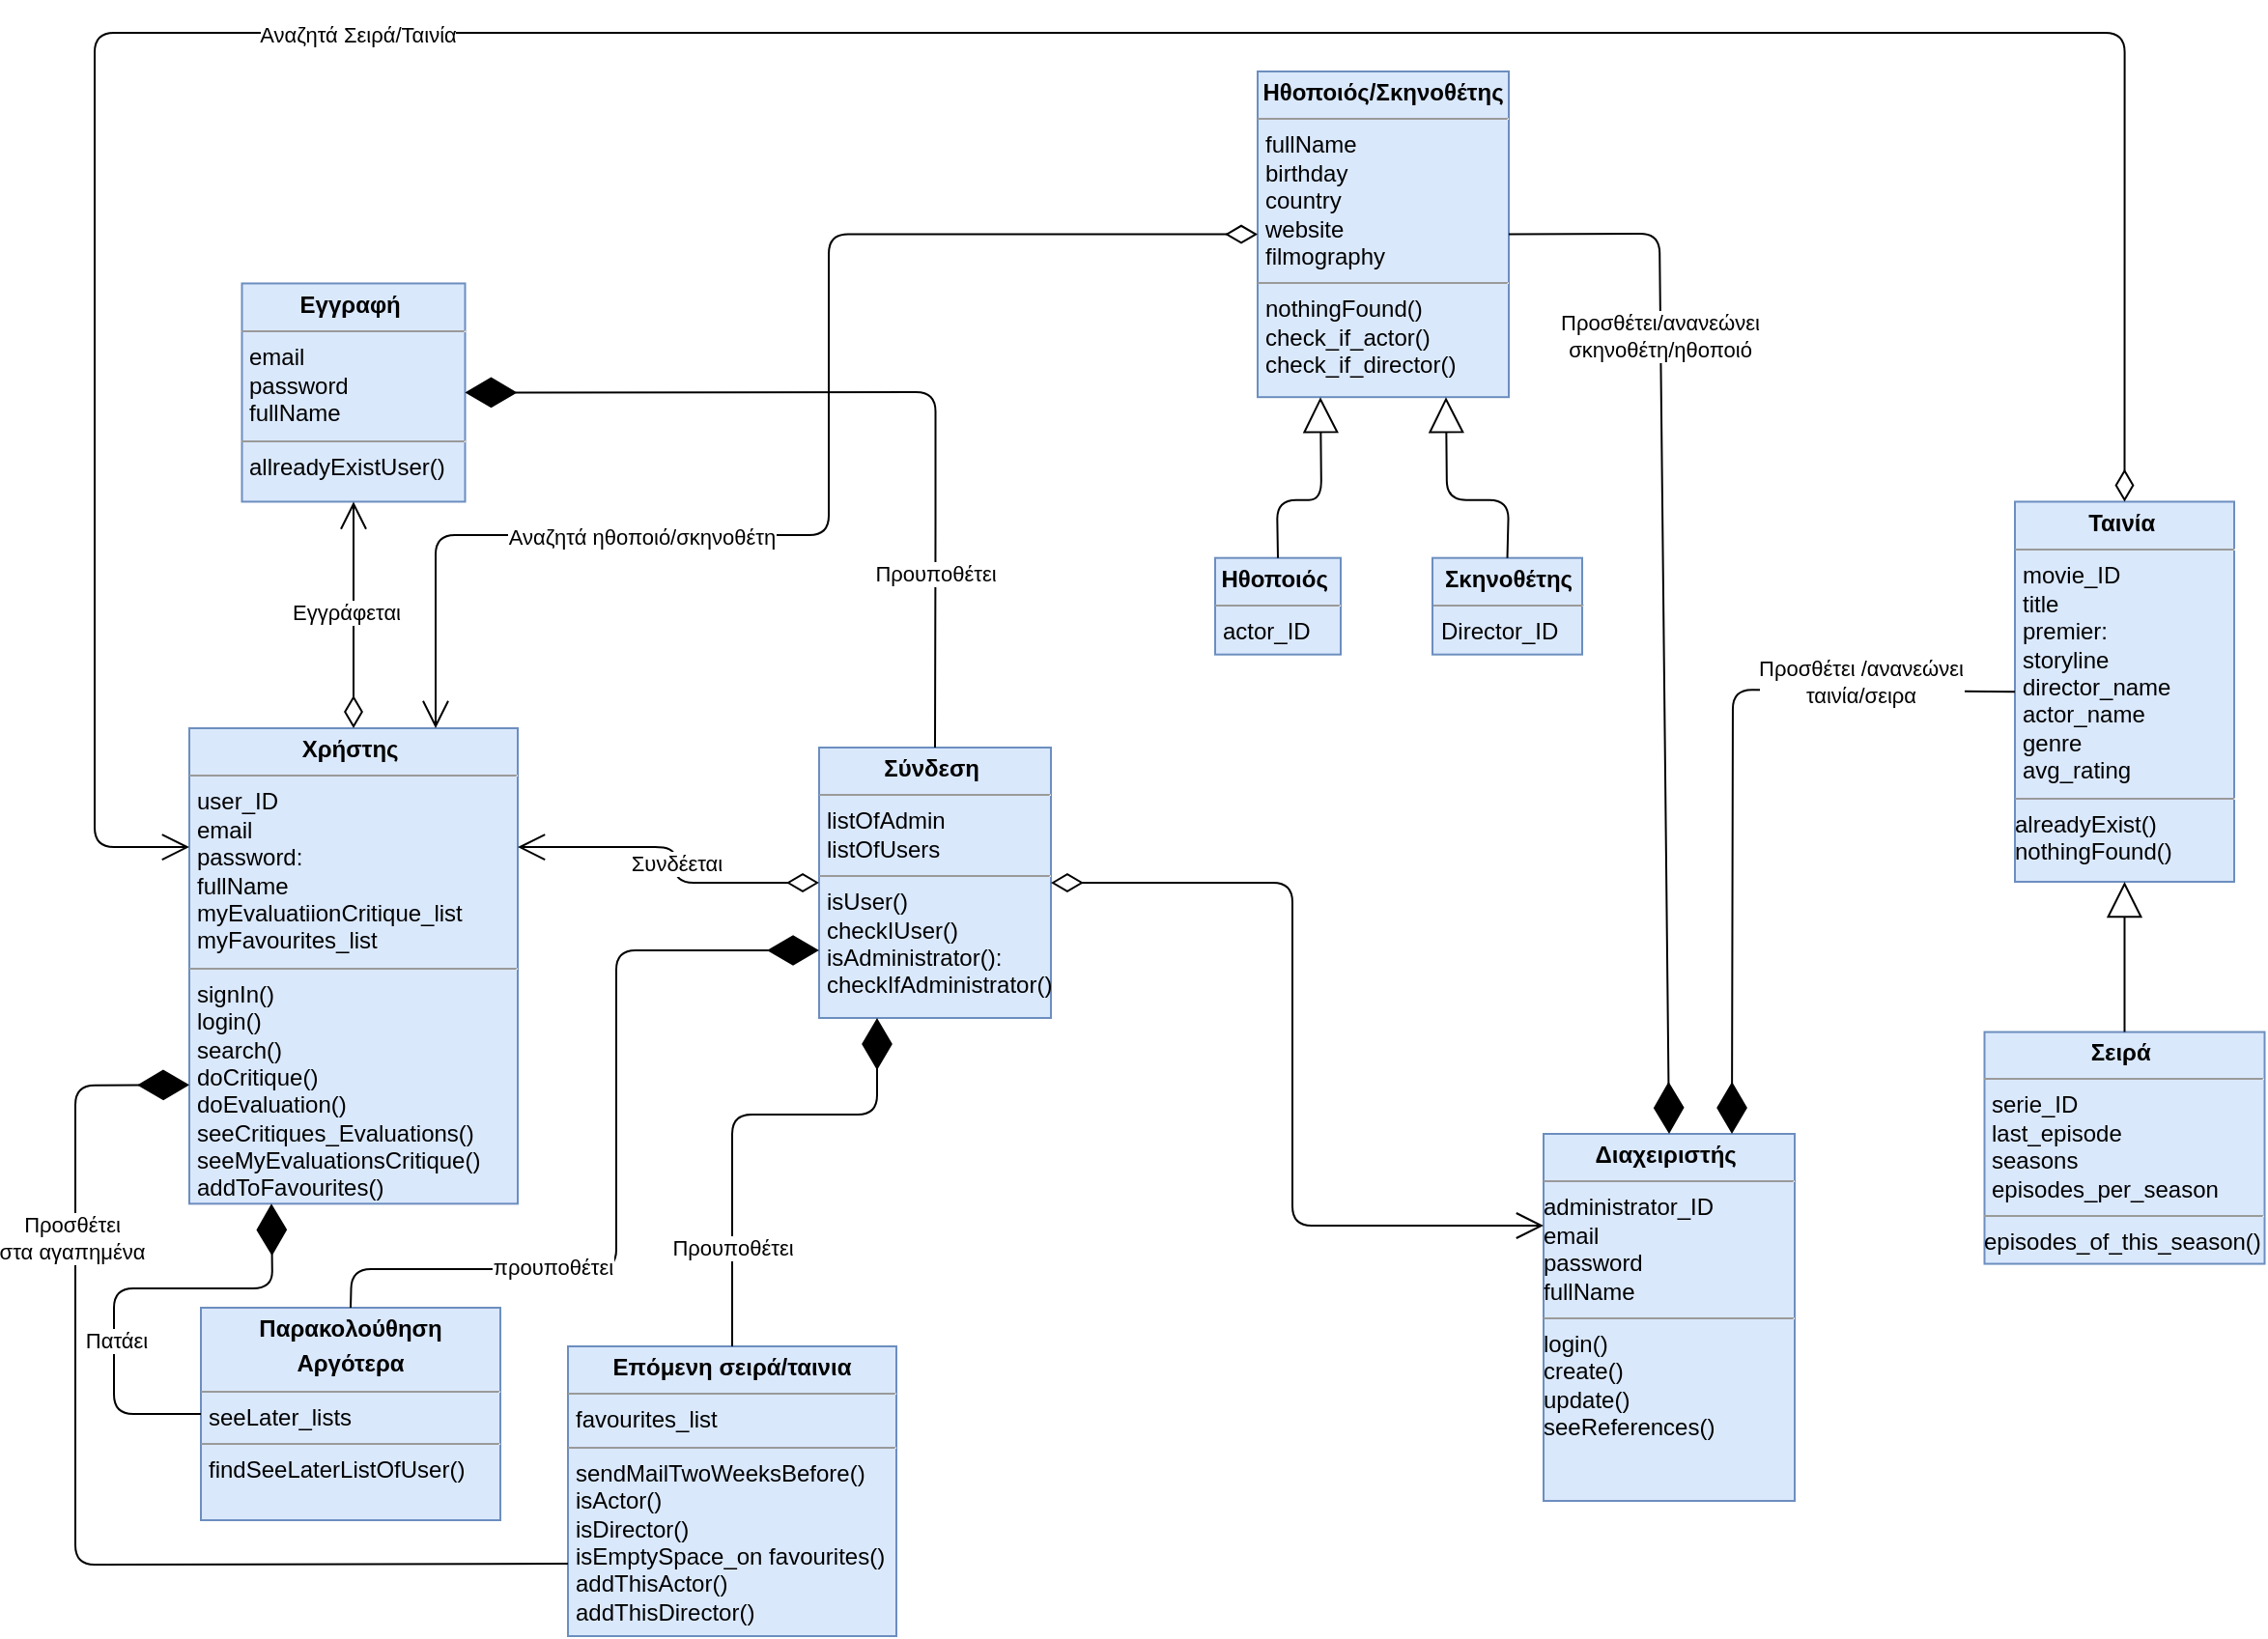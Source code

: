 <mxfile version="14.8.0" type="github">
  <diagram id="mvpipmfOTZVIbn2RnBfs" name="Page-1">
    <mxGraphModel dx="1108" dy="521" grid="1" gridSize="10" guides="1" tooltips="1" connect="1" arrows="1" fold="1" page="1" pageScale="1" pageWidth="827" pageHeight="1169" math="0" shadow="0">
      <root>
        <mxCell id="0" />
        <mxCell id="1" parent="0" />
        <mxCell id="zpBQGHldrdGLaz9oylC_-1" value="&lt;p style=&quot;margin: 0px ; margin-top: 4px ; text-align: center&quot;&gt;&lt;b&gt;Χρήστης&amp;nbsp;&lt;/b&gt;&lt;/p&gt;&lt;hr size=&quot;1&quot;&gt;&lt;p style=&quot;margin: 0px ; margin-left: 4px&quot;&gt;user_ID&lt;br&gt;&lt;/p&gt;&lt;p style=&quot;margin: 0px ; margin-left: 4px&quot;&gt;email&lt;/p&gt;&lt;p style=&quot;margin: 0px ; margin-left: 4px&quot;&gt;password:&lt;/p&gt;&lt;p style=&quot;margin: 0px ; margin-left: 4px&quot;&gt;fullName&lt;/p&gt;&lt;p style=&quot;margin: 0px ; margin-left: 4px&quot;&gt;myEvaluatiionCritique_list&lt;br&gt;&lt;/p&gt;&lt;p style=&quot;margin: 0px ; margin-left: 4px&quot;&gt;myFavourites_list&lt;/p&gt;&lt;hr size=&quot;1&quot;&gt;&lt;p style=&quot;margin: 0px 0px 0px 4px&quot;&gt;&lt;span&gt;signIn()&lt;/span&gt;&lt;br&gt;&lt;/p&gt;&lt;p style=&quot;margin: 0px 0px 0px 4px&quot;&gt;&lt;span&gt;login()&lt;/span&gt;&lt;/p&gt;&lt;p style=&quot;margin: 0px 0px 0px 4px&quot;&gt;search()&lt;span&gt;&lt;br&gt;&lt;/span&gt;&lt;/p&gt;&lt;p style=&quot;margin: 0px 0px 0px 4px&quot;&gt;doCritique()&lt;/p&gt;&lt;p style=&quot;margin: 0px 0px 0px 4px&quot;&gt;doEvaluation()&lt;/p&gt;&lt;p style=&quot;margin: 0px 0px 0px 4px&quot;&gt;seeCritiques_Evaluations()&lt;/p&gt;&lt;p style=&quot;margin: 0px 0px 0px 4px&quot;&gt;seeMyEvaluationsCritique()&lt;/p&gt;&lt;p style=&quot;margin: 0px 0px 0px 4px&quot;&gt;addToFavourites()&lt;/p&gt;&lt;p style=&quot;margin: 0px 0px 0px 4px&quot;&gt;&lt;br&gt;&lt;/p&gt;" style="verticalAlign=top;align=left;overflow=fill;fontSize=12;fontFamily=Helvetica;html=1;fillColor=#dae8fc;strokeColor=#6c8ebf;" vertex="1" parent="1">
          <mxGeometry x="149" y="390" width="170" height="246.17" as="geometry" />
        </mxCell>
        <mxCell id="zpBQGHldrdGLaz9oylC_-2" value="&lt;p style=&quot;margin: 0px ; margin-top: 4px ; text-align: center&quot;&gt;&lt;b&gt;&amp;nbsp;Επόμενη σειρά/ταινια&amp;nbsp;&lt;/b&gt;&lt;/p&gt;&lt;hr size=&quot;1&quot;&gt;&lt;p style=&quot;margin: 0px ; margin-left: 4px&quot;&gt;&lt;span&gt;favourites_list&lt;/span&gt;&lt;br&gt;&lt;/p&gt;&lt;hr size=&quot;1&quot;&gt;&lt;p style=&quot;margin: 0px ; margin-left: 4px&quot;&gt;sendMailTwoWeeksBefore()&lt;/p&gt;&lt;p style=&quot;margin: 0px ; margin-left: 4px&quot;&gt;isActor()&lt;/p&gt;&lt;p style=&quot;margin: 0px ; margin-left: 4px&quot;&gt;isDirector()&lt;/p&gt;&lt;p style=&quot;margin: 0px ; margin-left: 4px&quot;&gt;isEmptySpace_on favourites()&lt;/p&gt;&lt;p style=&quot;margin: 0px ; margin-left: 4px&quot;&gt;addThisActor()&lt;/p&gt;&lt;p style=&quot;margin: 0px ; margin-left: 4px&quot;&gt;addThisDirector()&lt;/p&gt;" style="verticalAlign=top;align=left;overflow=fill;fontSize=12;fontFamily=Helvetica;html=1;fillColor=#dae8fc;strokeColor=#6c8ebf;" vertex="1" parent="1">
          <mxGeometry x="345" y="710" width="170" height="150" as="geometry" />
        </mxCell>
        <mxCell id="zpBQGHldrdGLaz9oylC_-3" value="&lt;p style=&quot;margin: 0px ; margin-top: 4px ; text-align: center&quot;&gt;&lt;b&gt;Παρακολούθηση&lt;/b&gt;&lt;/p&gt;&lt;p style=&quot;margin: 0px ; margin-top: 4px ; text-align: center&quot;&gt;&lt;b&gt;&amp;nbsp;Αργότερα&amp;nbsp;&lt;/b&gt;&lt;/p&gt;&lt;hr size=&quot;1&quot;&gt;&lt;p style=&quot;margin: 0px ; margin-left: 4px&quot;&gt;seeLater_lists&lt;/p&gt;&lt;hr size=&quot;1&quot;&gt;&lt;p style=&quot;margin: 0px ; margin-left: 4px&quot;&gt;findSeeLaterListOfUser()&lt;/p&gt;&lt;p style=&quot;margin: 0px ; margin-left: 4px&quot;&gt;&lt;br&gt;&lt;/p&gt;&lt;p style=&quot;margin: 0px ; margin-left: 4px&quot;&gt;&lt;br&gt;&lt;/p&gt;" style="verticalAlign=top;align=left;overflow=fill;fontSize=12;fontFamily=Helvetica;html=1;fillColor=#dae8fc;strokeColor=#6c8ebf;" vertex="1" parent="1">
          <mxGeometry x="155" y="690" width="155" height="110" as="geometry" />
        </mxCell>
        <mxCell id="zpBQGHldrdGLaz9oylC_-4" value="&lt;p style=&quot;margin: 0px ; margin-top: 4px ; text-align: center&quot;&gt;&lt;b&gt;Εγγραφή&amp;nbsp;&lt;/b&gt;&lt;/p&gt;&lt;hr size=&quot;1&quot;&gt;&lt;p style=&quot;margin: 0px ; margin-left: 4px&quot;&gt;email&lt;/p&gt;&lt;p style=&quot;margin: 0px ; margin-left: 4px&quot;&gt;password&lt;/p&gt;&lt;p style=&quot;margin: 0px ; margin-left: 4px&quot;&gt;&lt;span&gt;fullName&lt;/span&gt;&lt;/p&gt;&lt;hr size=&quot;1&quot;&gt;&lt;p style=&quot;margin: 0px ; margin-left: 4px&quot;&gt;allreadyExistUser()&lt;/p&gt;&lt;p style=&quot;margin: 0px ; margin-left: 4px&quot;&gt;&lt;br&gt;&lt;/p&gt;" style="verticalAlign=top;align=left;overflow=fill;fontSize=12;fontFamily=Helvetica;html=1;fillColor=#dae8fc;strokeColor=#6c8ebf;" vertex="1" parent="1">
          <mxGeometry x="176.25" y="159.73" width="115.5" height="113" as="geometry" />
        </mxCell>
        <mxCell id="zpBQGHldrdGLaz9oylC_-5" value="&lt;p style=&quot;margin: 0px ; margin-top: 4px ; text-align: center&quot;&gt;&lt;b&gt;Σύνδεση&amp;nbsp;&lt;/b&gt;&lt;/p&gt;&lt;hr size=&quot;1&quot;&gt;&lt;p style=&quot;margin: 0px ; margin-left: 4px&quot;&gt;&lt;span&gt;listOfAdmin&lt;/span&gt;&lt;br&gt;&lt;/p&gt;&lt;p style=&quot;margin: 0px ; margin-left: 4px&quot;&gt;&lt;span&gt;listOfUsers&lt;/span&gt;&lt;/p&gt;&lt;hr size=&quot;1&quot;&gt;&lt;p style=&quot;margin: 0px ; margin-left: 4px&quot;&gt;isUser()&lt;/p&gt;&lt;p style=&quot;margin: 0px ; margin-left: 4px&quot;&gt;checkIUser()&lt;/p&gt;&lt;p style=&quot;margin: 0px 0px 0px 4px&quot;&gt;isAdministrator():&lt;br&gt;&lt;/p&gt;&lt;p style=&quot;margin: 0px 0px 0px 4px&quot;&gt;checkIfAdministrator()&lt;/p&gt;" style="verticalAlign=top;align=left;overflow=fill;fontSize=12;fontFamily=Helvetica;html=1;fillColor=#dae8fc;strokeColor=#6c8ebf;" vertex="1" parent="1">
          <mxGeometry x="475" y="400" width="120" height="140" as="geometry" />
        </mxCell>
        <mxCell id="zpBQGHldrdGLaz9oylC_-6" value="&lt;p style=&quot;margin: 4px 0px 0px ; text-align: center&quot;&gt;&lt;b&gt;&lt;font style=&quot;font-size: 12px&quot;&gt;Σειρά&amp;nbsp;&lt;/font&gt;&lt;/b&gt;&lt;/p&gt;&lt;hr size=&quot;1&quot;&gt;&lt;p style=&quot;margin: 0px 0px 0px 4px&quot;&gt;&lt;font style=&quot;font-size: 12px&quot;&gt;serie_ID&lt;/font&gt;&lt;/p&gt;&lt;p style=&quot;margin: 0px 0px 0px 4px&quot;&gt;&lt;font style=&quot;font-size: 12px&quot;&gt;last_episode&lt;/font&gt;&lt;/p&gt;&lt;p style=&quot;margin: 0px 0px 0px 4px&quot;&gt;&lt;font style=&quot;font-size: 12px&quot;&gt;seasons&lt;/font&gt;&lt;/p&gt;&lt;p style=&quot;margin: 0px 0px 0px 4px&quot;&gt;&lt;font style=&quot;font-size: 12px&quot;&gt;episodes_per_season&lt;/font&gt;&lt;/p&gt;&lt;hr size=&quot;1&quot;&gt;&lt;font style=&quot;font-size: 12px&quot;&gt;episodes_of_this_season()&lt;/font&gt;&lt;br&gt;&lt;p style=&quot;margin: 0px ; margin-left: 4px&quot;&gt;&lt;/p&gt;" style="verticalAlign=top;align=left;overflow=fill;fontSize=12;fontFamily=Helvetica;html=1;fillColor=#dae8fc;strokeColor=#6c8ebf;" vertex="1" parent="1">
          <mxGeometry x="1078.25" y="547.27" width="145" height="120" as="geometry" />
        </mxCell>
        <mxCell id="zpBQGHldrdGLaz9oylC_-7" value="&lt;p style=&quot;margin: 0px ; margin-top: 4px ; text-align: center&quot;&gt;&lt;b&gt;Σκηνοθέτης&lt;/b&gt;&lt;/p&gt;&lt;hr size=&quot;1&quot;&gt;&lt;p style=&quot;margin: 0px 0px 0px 4px&quot;&gt;&lt;span&gt;Director_ID&lt;/span&gt;&lt;/p&gt;&lt;p style=&quot;margin: 0px ; margin-left: 4px&quot;&gt;&lt;br&gt;&lt;/p&gt;&lt;p style=&quot;margin: 0px ; margin-left: 4px&quot;&gt;&lt;br&gt;&lt;/p&gt;" style="verticalAlign=top;align=left;overflow=fill;fontSize=12;fontFamily=Helvetica;html=1;fillColor=#dae8fc;strokeColor=#6c8ebf;" vertex="1" parent="1">
          <mxGeometry x="792.5" y="301.84" width="77.5" height="50" as="geometry" />
        </mxCell>
        <mxCell id="zpBQGHldrdGLaz9oylC_-8" value="&lt;p style=&quot;margin: 0px ; margin-top: 4px ; text-align: center&quot;&gt;&lt;b&gt;Ηθοποιός&amp;nbsp;&lt;/b&gt;&lt;/p&gt;&lt;hr size=&quot;1&quot;&gt;&lt;p style=&quot;margin: 0px 0px 0px 4px&quot;&gt;actor_ID&lt;/p&gt;&lt;p style=&quot;margin: 0px ; margin-left: 4px&quot;&gt;&lt;br&gt;&lt;/p&gt;&lt;p style=&quot;margin: 0px ; margin-left: 4px&quot;&gt;&lt;br&gt;&lt;/p&gt;" style="verticalAlign=top;align=left;overflow=fill;fontSize=12;fontFamily=Helvetica;html=1;fillColor=#dae8fc;strokeColor=#6c8ebf;" vertex="1" parent="1">
          <mxGeometry x="680" y="301.84" width="65" height="50" as="geometry" />
        </mxCell>
        <mxCell id="zpBQGHldrdGLaz9oylC_-9" value="&lt;p style=&quot;margin: 0px ; margin-top: 4px ; text-align: center&quot;&gt;&lt;b&gt;Ταινία&amp;nbsp;&lt;/b&gt;&lt;/p&gt;&lt;hr size=&quot;1&quot;&gt;&lt;p style=&quot;margin: 0px 0px 0px 4px&quot;&gt;movie_ID&lt;/p&gt;&lt;p style=&quot;margin: 0px 0px 0px 4px&quot;&gt;title&lt;br&gt;&lt;/p&gt;&lt;p style=&quot;margin: 0px 0px 0px 4px&quot;&gt;premier:&lt;/p&gt;&lt;p style=&quot;margin: 0px 0px 0px 4px&quot;&gt;storyline&lt;/p&gt;&lt;p style=&quot;margin: 0px 0px 0px 4px&quot;&gt;director_name&lt;/p&gt;&lt;p style=&quot;margin: 0px 0px 0px 4px&quot;&gt;actor_name&lt;/p&gt;&lt;p style=&quot;margin: 0px 0px 0px 4px&quot;&gt;genre&lt;/p&gt;&lt;p style=&quot;margin: 0px 0px 0px 4px&quot;&gt;avg_rating&lt;/p&gt;&lt;hr size=&quot;1&quot;&gt;alreadyExist()&lt;br&gt;nothingFound()&lt;br&gt;&lt;br&gt;&lt;p style=&quot;margin: 0px ; margin-left: 4px&quot;&gt;&lt;/p&gt;" style="verticalAlign=top;align=left;overflow=fill;fontSize=12;fontFamily=Helvetica;html=1;fillColor=#dae8fc;strokeColor=#6c8ebf;" vertex="1" parent="1">
          <mxGeometry x="1094" y="272.73" width="113.5" height="196.76" as="geometry" />
        </mxCell>
        <mxCell id="zpBQGHldrdGLaz9oylC_-10" value="&lt;p style=&quot;margin: 0px ; margin-top: 4px ; text-align: center&quot;&gt;&lt;b&gt;Διαχειριστής&amp;nbsp;&lt;/b&gt;&lt;/p&gt;&lt;hr size=&quot;1&quot;&gt;administrator_ID&lt;br&gt;&lt;span&gt;email&lt;br&gt;&lt;/span&gt;&lt;span&gt;password&lt;br&gt;&lt;/span&gt;&lt;span&gt;fullName&lt;/span&gt;&lt;span&gt;&lt;br&gt;&lt;/span&gt;&lt;hr size=&quot;1&quot;&gt;login()&lt;span&gt;&lt;br&gt;create()&lt;br&gt;update()&lt;br&gt;&lt;/span&gt;&lt;span&gt;seeReferences()&lt;/span&gt;&lt;span&gt;&lt;br&gt;&lt;/span&gt;" style="verticalAlign=top;align=left;overflow=fill;fontSize=12;fontFamily=Helvetica;html=1;fillColor=#dae8fc;strokeColor=#6c8ebf;" vertex="1" parent="1">
          <mxGeometry x="850" y="600" width="130" height="190" as="geometry" />
        </mxCell>
        <mxCell id="zpBQGHldrdGLaz9oylC_-11" value="&lt;p style=&quot;margin: 0px ; margin-top: 4px ; text-align: center&quot;&gt;&lt;b&gt;Ηθοποιός/Σκηνοθέτης&lt;/b&gt;&lt;/p&gt;&lt;hr size=&quot;1&quot;&gt;&lt;p style=&quot;margin: 0px 0px 0px 4px&quot;&gt;&lt;span&gt;fullName&lt;/span&gt;&lt;br&gt;&lt;/p&gt;&lt;p style=&quot;margin: 0px 0px 0px 4px&quot;&gt;birthday&lt;/p&gt;&lt;p style=&quot;margin: 0px 0px 0px 4px&quot;&gt;country&lt;/p&gt;&lt;p style=&quot;margin: 0px 0px 0px 4px&quot;&gt;website&lt;/p&gt;&lt;p style=&quot;margin: 0px 0px 0px 4px&quot;&gt;filmography&lt;/p&gt;&lt;hr size=&quot;1&quot;&gt;&lt;p style=&quot;margin: 0px ; margin-left: 4px&quot;&gt;&lt;span&gt;nothingFound()&lt;/span&gt;&lt;br&gt;&lt;/p&gt;&lt;p style=&quot;margin: 0px ; margin-left: 4px&quot;&gt;check_if_actor()&lt;/p&gt;&lt;p style=&quot;margin: 0px ; margin-left: 4px&quot;&gt;check_if_director()&lt;/p&gt;" style="verticalAlign=top;align=left;overflow=fill;fontSize=12;fontFamily=Helvetica;html=1;fillColor=#dae8fc;strokeColor=#6c8ebf;" vertex="1" parent="1">
          <mxGeometry x="702" y="50" width="130" height="168.59" as="geometry" />
        </mxCell>
        <mxCell id="zpBQGHldrdGLaz9oylC_-12" value="" style="endArrow=block;endSize=16;endFill=0;html=1;exitX=0.5;exitY=0;exitDx=0;exitDy=0;entryX=0.25;entryY=1;entryDx=0;entryDy=0;" edge="1" parent="1" source="zpBQGHldrdGLaz9oylC_-8" target="zpBQGHldrdGLaz9oylC_-11">
          <mxGeometry x="-0.042" width="160" relative="1" as="geometry">
            <mxPoint x="825.412" y="532.535" as="sourcePoint" />
            <mxPoint x="654.5" y="218.585" as="targetPoint" />
            <Array as="points">
              <mxPoint x="712" y="271.84" />
              <mxPoint x="735" y="271.84" />
            </Array>
            <mxPoint as="offset" />
          </mxGeometry>
        </mxCell>
        <mxCell id="zpBQGHldrdGLaz9oylC_-13" value="" style="endArrow=block;endSize=16;endFill=0;html=1;exitX=0.5;exitY=0;exitDx=0;exitDy=0;entryX=0.75;entryY=1;entryDx=0;entryDy=0;" edge="1" parent="1" source="zpBQGHldrdGLaz9oylC_-7" target="zpBQGHldrdGLaz9oylC_-11">
          <mxGeometry x="-0.101" width="160" relative="1" as="geometry">
            <mxPoint x="784.5" y="325.09" as="sourcePoint" />
            <mxPoint x="762" y="221.84" as="targetPoint" />
            <Array as="points">
              <mxPoint x="832" y="271.84" />
              <mxPoint x="800" y="271.84" />
            </Array>
            <mxPoint as="offset" />
          </mxGeometry>
        </mxCell>
        <mxCell id="zpBQGHldrdGLaz9oylC_-14" value="" style="endArrow=open;html=1;endSize=12;startArrow=diamondThin;startSize=14;startFill=0;edgeStyle=orthogonalEdgeStyle;align=left;verticalAlign=bottom;exitX=0.5;exitY=0;exitDx=0;exitDy=0;entryX=0.5;entryY=1;entryDx=0;entryDy=0;" edge="1" parent="1" source="zpBQGHldrdGLaz9oylC_-1" target="zpBQGHldrdGLaz9oylC_-4">
          <mxGeometry x="-1" y="3" relative="1" as="geometry">
            <mxPoint x="464" y="158.43" as="sourcePoint" />
            <mxPoint x="623.5" y="600" as="targetPoint" />
            <Array as="points">
              <mxPoint x="234" y="360" />
            </Array>
          </mxGeometry>
        </mxCell>
        <mxCell id="zpBQGHldrdGLaz9oylC_-15" value="Εγγράφεται" style="edgeLabel;html=1;align=center;verticalAlign=middle;resizable=0;points=[];" vertex="1" connectable="0" parent="zpBQGHldrdGLaz9oylC_-14">
          <mxGeometry x="-0.294" y="3" relative="1" as="geometry">
            <mxPoint x="-1" y="-19" as="offset" />
          </mxGeometry>
        </mxCell>
        <mxCell id="zpBQGHldrdGLaz9oylC_-16" value="" style="endArrow=open;html=1;endSize=12;startArrow=diamondThin;startSize=14;startFill=0;edgeStyle=orthogonalEdgeStyle;align=left;verticalAlign=bottom;entryX=1;entryY=0.25;entryDx=0;entryDy=0;exitX=0;exitY=0.5;exitDx=0;exitDy=0;" edge="1" parent="1" source="zpBQGHldrdGLaz9oylC_-5" target="zpBQGHldrdGLaz9oylC_-1">
          <mxGeometry x="-1" y="3" relative="1" as="geometry">
            <mxPoint x="370" y="400" as="sourcePoint" />
            <mxPoint x="244" y="320" as="targetPoint" />
            <Array as="points">
              <mxPoint x="400" y="470" />
              <mxPoint x="400" y="452" />
            </Array>
          </mxGeometry>
        </mxCell>
        <mxCell id="zpBQGHldrdGLaz9oylC_-17" value="Συνδέεται" style="edgeLabel;html=1;align=center;verticalAlign=middle;resizable=0;points=[];" vertex="1" connectable="0" parent="zpBQGHldrdGLaz9oylC_-16">
          <mxGeometry x="0.366" relative="1" as="geometry">
            <mxPoint x="26" y="8" as="offset" />
          </mxGeometry>
        </mxCell>
        <mxCell id="zpBQGHldrdGLaz9oylC_-18" value="" style="endArrow=diamondThin;endFill=1;endSize=24;html=1;exitX=0.5;exitY=0;exitDx=0;exitDy=0;entryX=0.25;entryY=1;entryDx=0;entryDy=0;" edge="1" parent="1" source="zpBQGHldrdGLaz9oylC_-2" target="zpBQGHldrdGLaz9oylC_-5">
          <mxGeometry width="160" relative="1" as="geometry">
            <mxPoint x="491.25" y="704.26" as="sourcePoint" />
            <mxPoint x="383.75" y="577.668" as="targetPoint" />
            <Array as="points">
              <mxPoint x="430" y="590" />
              <mxPoint x="505" y="590" />
            </Array>
          </mxGeometry>
        </mxCell>
        <mxCell id="zpBQGHldrdGLaz9oylC_-19" value="Προυποθέτει" style="edgeLabel;html=1;align=center;verticalAlign=middle;resizable=0;points=[];" vertex="1" connectable="0" parent="zpBQGHldrdGLaz9oylC_-18">
          <mxGeometry x="-0.58" relative="1" as="geometry">
            <mxPoint as="offset" />
          </mxGeometry>
        </mxCell>
        <mxCell id="zpBQGHldrdGLaz9oylC_-20" value="" style="endArrow=diamondThin;endFill=1;endSize=24;html=1;exitX=0.5;exitY=0;exitDx=0;exitDy=0;entryX=0;entryY=0.75;entryDx=0;entryDy=0;" edge="1" parent="1" source="zpBQGHldrdGLaz9oylC_-3" target="zpBQGHldrdGLaz9oylC_-5">
          <mxGeometry width="160" relative="1" as="geometry">
            <mxPoint x="370" y="700.0" as="sourcePoint" />
            <mxPoint x="445" y="530.0" as="targetPoint" />
            <Array as="points">
              <mxPoint x="233" y="670" />
              <mxPoint x="370" y="670" />
              <mxPoint x="370" y="505" />
            </Array>
          </mxGeometry>
        </mxCell>
        <mxCell id="zpBQGHldrdGLaz9oylC_-21" value="προυποθέτει" style="edgeLabel;html=1;align=center;verticalAlign=middle;resizable=0;points=[];" vertex="1" connectable="0" parent="zpBQGHldrdGLaz9oylC_-20">
          <mxGeometry x="-0.421" y="1" relative="1" as="geometry">
            <mxPoint as="offset" />
          </mxGeometry>
        </mxCell>
        <mxCell id="zpBQGHldrdGLaz9oylC_-22" value="" style="endArrow=block;endSize=16;endFill=0;html=1;entryX=0.5;entryY=1;entryDx=0;entryDy=0;exitX=0.5;exitY=0;exitDx=0;exitDy=0;" edge="1" parent="1" source="zpBQGHldrdGLaz9oylC_-6" target="zpBQGHldrdGLaz9oylC_-9">
          <mxGeometry x="-0.101" width="160" relative="1" as="geometry">
            <mxPoint x="997.75" y="627.27" as="sourcePoint" />
            <mxPoint x="1147.75" y="487.27" as="targetPoint" />
            <Array as="points">
              <mxPoint x="1150.75" y="507.27" />
            </Array>
            <mxPoint as="offset" />
          </mxGeometry>
        </mxCell>
        <mxCell id="zpBQGHldrdGLaz9oylC_-23" value="" style="endArrow=open;html=1;endSize=12;startArrow=diamondThin;startSize=14;startFill=0;edgeStyle=orthogonalEdgeStyle;align=left;verticalAlign=bottom;exitX=1;exitY=0.5;exitDx=0;exitDy=0;entryX=0;entryY=0.25;entryDx=0;entryDy=0;" edge="1" parent="1" source="zpBQGHldrdGLaz9oylC_-5" target="zpBQGHldrdGLaz9oylC_-10">
          <mxGeometry x="-1" y="3" relative="1" as="geometry">
            <mxPoint x="864" y="550" as="sourcePoint" />
            <mxPoint x="710" y="480" as="targetPoint" />
            <Array as="points">
              <mxPoint x="720" y="470" />
              <mxPoint x="720" y="648" />
            </Array>
          </mxGeometry>
        </mxCell>
        <mxCell id="zpBQGHldrdGLaz9oylC_-24" value="" style="endArrow=open;html=1;endSize=12;startArrow=diamondThin;startSize=14;startFill=0;edgeStyle=orthogonalEdgeStyle;align=left;verticalAlign=bottom;entryX=0.75;entryY=0;entryDx=0;entryDy=0;exitX=0;exitY=0.5;exitDx=0;exitDy=0;" edge="1" parent="1" source="zpBQGHldrdGLaz9oylC_-11" target="zpBQGHldrdGLaz9oylC_-1">
          <mxGeometry x="-1" y="3" relative="1" as="geometry">
            <mxPoint x="620" y="150" as="sourcePoint" />
            <mxPoint x="352" y="291.012" as="targetPoint" />
            <Array as="points">
              <mxPoint x="480" y="134" />
              <mxPoint x="480" y="290" />
              <mxPoint x="277" y="290" />
            </Array>
          </mxGeometry>
        </mxCell>
        <mxCell id="zpBQGHldrdGLaz9oylC_-25" value="Αναζητά ηθοποιό/σκηνοθέτη" style="edgeLabel;html=1;align=center;verticalAlign=middle;resizable=0;points=[];" vertex="1" connectable="0" parent="zpBQGHldrdGLaz9oylC_-24">
          <mxGeometry x="0.262" y="4" relative="1" as="geometry">
            <mxPoint x="-45" y="-3" as="offset" />
          </mxGeometry>
        </mxCell>
        <mxCell id="zpBQGHldrdGLaz9oylC_-26" value="" style="endArrow=diamondThin;endFill=1;endSize=24;html=1;entryX=0.5;entryY=0;entryDx=0;entryDy=0;exitX=1;exitY=0.5;exitDx=0;exitDy=0;" edge="1" parent="1" source="zpBQGHldrdGLaz9oylC_-11" target="zpBQGHldrdGLaz9oylC_-10">
          <mxGeometry width="160" relative="1" as="geometry">
            <mxPoint x="830" y="150" as="sourcePoint" />
            <mxPoint x="890" y="390" as="targetPoint" />
            <Array as="points">
              <mxPoint x="910" y="134" />
            </Array>
          </mxGeometry>
        </mxCell>
        <mxCell id="zpBQGHldrdGLaz9oylC_-27" value="Προσθέτει/ανανεώνει&lt;br&gt;σκηνοθέτη/ηθοποιό" style="edgeLabel;html=1;align=center;verticalAlign=middle;resizable=0;points=[];" vertex="1" connectable="0" parent="zpBQGHldrdGLaz9oylC_-26">
          <mxGeometry x="0.045" y="-2" relative="1" as="geometry">
            <mxPoint y="-154" as="offset" />
          </mxGeometry>
        </mxCell>
        <mxCell id="zpBQGHldrdGLaz9oylC_-28" value="" style="endArrow=diamondThin;endFill=1;endSize=24;html=1;entryX=0.75;entryY=0;entryDx=0;entryDy=0;exitX=0;exitY=0.5;exitDx=0;exitDy=0;" edge="1" parent="1" source="zpBQGHldrdGLaz9oylC_-9" target="zpBQGHldrdGLaz9oylC_-10">
          <mxGeometry width="160" relative="1" as="geometry">
            <mxPoint x="880" y="50" as="sourcePoint" />
            <mxPoint x="965" y="500" as="targetPoint" />
            <Array as="points">
              <mxPoint x="948" y="370" />
            </Array>
          </mxGeometry>
        </mxCell>
        <mxCell id="zpBQGHldrdGLaz9oylC_-29" value="Προσθέτει /ανανεώνει&lt;br&gt;ταινία/σειρα" style="edgeLabel;html=1;align=center;verticalAlign=middle;resizable=0;points=[];" vertex="1" connectable="0" parent="zpBQGHldrdGLaz9oylC_-28">
          <mxGeometry x="0.239" y="4" relative="1" as="geometry">
            <mxPoint x="62" y="-91" as="offset" />
          </mxGeometry>
        </mxCell>
        <mxCell id="zpBQGHldrdGLaz9oylC_-30" value="" style="endArrow=open;html=1;endSize=12;startArrow=diamondThin;startSize=14;startFill=0;edgeStyle=orthogonalEdgeStyle;align=left;verticalAlign=bottom;entryX=0;entryY=0.25;entryDx=0;entryDy=0;exitX=0.5;exitY=0;exitDx=0;exitDy=0;" edge="1" parent="1" source="zpBQGHldrdGLaz9oylC_-9" target="zpBQGHldrdGLaz9oylC_-1">
          <mxGeometry x="-1" y="3" relative="1" as="geometry">
            <mxPoint x="712" y="144.295" as="sourcePoint" />
            <mxPoint x="286.5" y="400" as="targetPoint" />
            <Array as="points">
              <mxPoint x="1151" y="30" />
              <mxPoint x="100" y="30" />
              <mxPoint x="100" y="452" />
            </Array>
          </mxGeometry>
        </mxCell>
        <mxCell id="zpBQGHldrdGLaz9oylC_-31" value="Αναζητά Σειρά/Ταινία" style="edgeLabel;html=1;align=center;verticalAlign=middle;resizable=0;points=[];" vertex="1" connectable="0" parent="zpBQGHldrdGLaz9oylC_-30">
          <mxGeometry x="0.262" y="4" relative="1" as="geometry">
            <mxPoint x="-45" y="-3" as="offset" />
          </mxGeometry>
        </mxCell>
        <mxCell id="zpBQGHldrdGLaz9oylC_-32" value="" style="endArrow=diamondThin;endFill=1;endSize=24;html=1;exitX=0;exitY=0.75;exitDx=0;exitDy=0;entryX=0;entryY=0.75;entryDx=0;entryDy=0;" edge="1" parent="1" source="zpBQGHldrdGLaz9oylC_-2" target="zpBQGHldrdGLaz9oylC_-1">
          <mxGeometry width="160" relative="1" as="geometry">
            <mxPoint x="109" y="837.27" as="sourcePoint" />
            <mxPoint x="184" y="667.27" as="targetPoint" />
            <Array as="points">
              <mxPoint x="90" y="823" />
              <mxPoint x="90" y="575" />
            </Array>
          </mxGeometry>
        </mxCell>
        <mxCell id="zpBQGHldrdGLaz9oylC_-33" value="Προσθέτει&lt;br&gt;στα αγαπημένα" style="edgeLabel;html=1;align=center;verticalAlign=middle;resizable=0;points=[];" vertex="1" connectable="0" parent="zpBQGHldrdGLaz9oylC_-32">
          <mxGeometry x="0.511" y="2" relative="1" as="geometry">
            <mxPoint as="offset" />
          </mxGeometry>
        </mxCell>
        <mxCell id="zpBQGHldrdGLaz9oylC_-34" value="" style="endArrow=diamondThin;endFill=1;endSize=24;html=1;exitX=0;exitY=0.5;exitDx=0;exitDy=0;entryX=0.25;entryY=1;entryDx=0;entryDy=0;" edge="1" parent="1" source="zpBQGHldrdGLaz9oylC_-3" target="zpBQGHldrdGLaz9oylC_-1">
          <mxGeometry width="160" relative="1" as="geometry">
            <mxPoint x="337.5" y="730" as="sourcePoint" />
            <mxPoint x="412.5" y="560" as="targetPoint" />
            <Array as="points">
              <mxPoint x="110" y="745" />
              <mxPoint x="110" y="680" />
              <mxPoint x="155" y="680" />
              <mxPoint x="192" y="680" />
            </Array>
          </mxGeometry>
        </mxCell>
        <mxCell id="zpBQGHldrdGLaz9oylC_-35" value="Πατάει" style="edgeLabel;html=1;align=center;verticalAlign=middle;resizable=0;points=[];" vertex="1" connectable="0" parent="zpBQGHldrdGLaz9oylC_-34">
          <mxGeometry x="-0.292" y="-1" relative="1" as="geometry">
            <mxPoint as="offset" />
          </mxGeometry>
        </mxCell>
        <mxCell id="zpBQGHldrdGLaz9oylC_-36" value="" style="endArrow=diamondThin;endFill=1;endSize=24;html=1;exitX=0.5;exitY=0;exitDx=0;exitDy=0;entryX=1;entryY=0.5;entryDx=0;entryDy=0;" edge="1" parent="1" source="zpBQGHldrdGLaz9oylC_-5" target="zpBQGHldrdGLaz9oylC_-4">
          <mxGeometry width="160" relative="1" as="geometry">
            <mxPoint x="475" y="413.42" as="sourcePoint" />
            <mxPoint x="550" y="243.42" as="targetPoint" />
            <Array as="points">
              <mxPoint x="535.25" y="293" />
              <mxPoint x="535.25" y="246" />
              <mxPoint x="535.25" y="216" />
            </Array>
          </mxGeometry>
        </mxCell>
        <mxCell id="zpBQGHldrdGLaz9oylC_-37" value="Προυποθέτει" style="edgeLabel;html=1;align=center;verticalAlign=middle;resizable=0;points=[];" vertex="1" connectable="0" parent="zpBQGHldrdGLaz9oylC_-36">
          <mxGeometry x="-0.58" relative="1" as="geometry">
            <mxPoint as="offset" />
          </mxGeometry>
        </mxCell>
      </root>
    </mxGraphModel>
  </diagram>
</mxfile>
